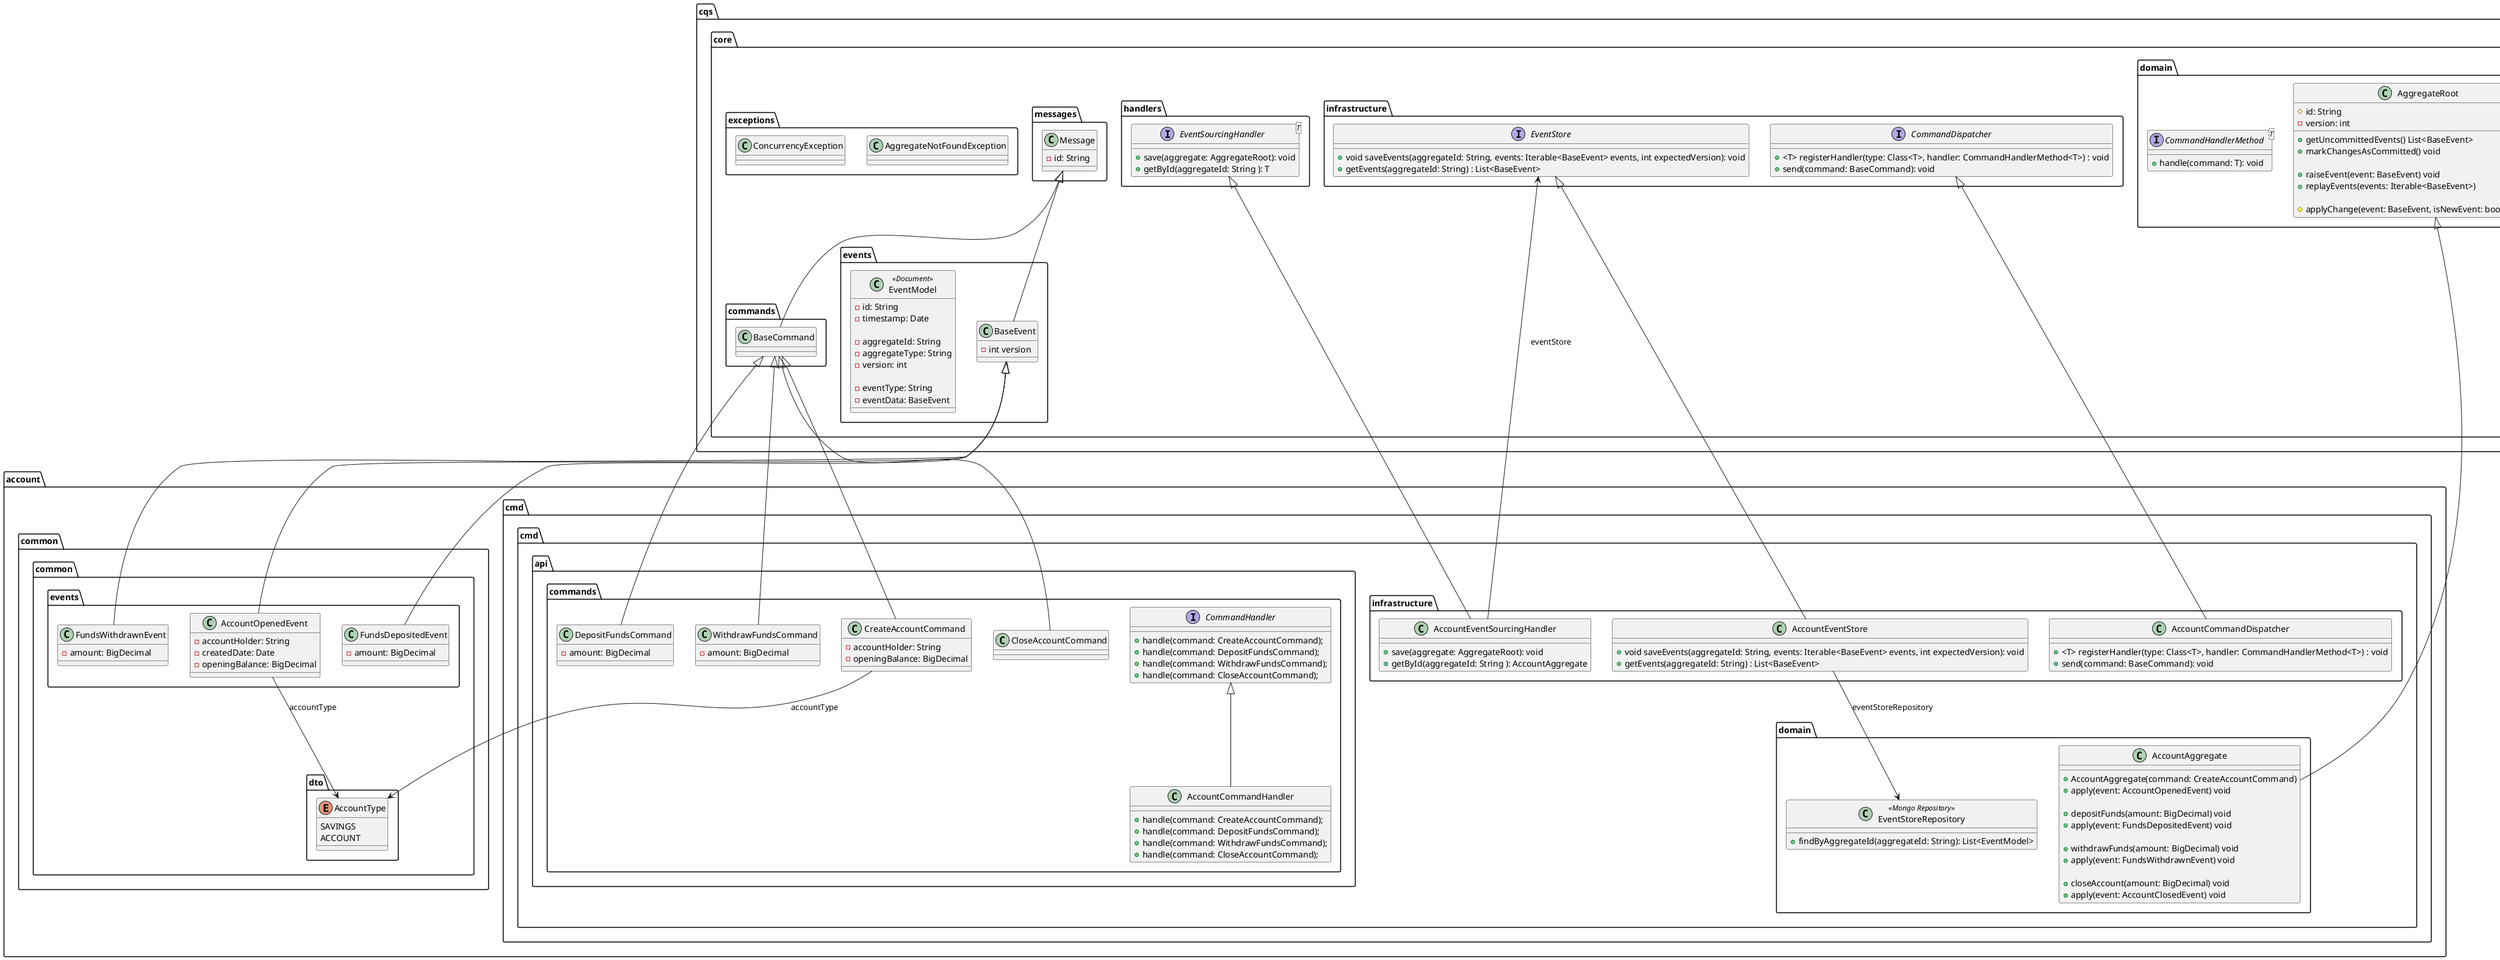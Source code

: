 @startuml "Classes"

package "cqs.core" {
    package messages {
        class Message {
            -id: String
        }
    }

    package commands {
        Message <|-- BaseCommand
        class BaseCommand {}
    }

    package domain {
        class AggregateRoot {
            #id: String 
            -version: int 

            +getUncommittedEvents() List<BaseEvent>
            +markChangesAsCommitted() void
            
            +raiseEvent(event: BaseEvent) void
            +replayEvents(events: Iterable<BaseEvent>)
            
            #applyChange(event: BaseEvent, isNewEvent: boolean) void
        }

        interface CommandHandlerMethod<T> {
            +handle(command: T): void
        }   
    }

    package events {
        Message <|-- BaseEvent
        class BaseEvent {
            -int version
        }

        class EventModel <<Document>>{
            -id: String
            -timestamp: Date 

            -aggregateId: String 
            -aggregateType: String
            -version: int 

            -eventType: String 
            -eventData: BaseEvent 
        }
    }

    package handlers {
        interface EventSourcingHandler<T> {
            +save(aggregate: AggregateRoot): void
            +getById(aggregateId: String ): T
        }
    }

    package infrastructure {
        interface CommandDispatcher {
            +<T> registerHandler(type: Class<T>, handler: CommandHandlerMethod<T>) : void
            +send(command: BaseCommand): void
        }

        interface EventStore {
            +void saveEvents(aggregateId: String, events: Iterable<BaseEvent> events, int expectedVersion): void
            +getEvents(aggregateId: String) : List<BaseEvent>
        }
    }

    package exceptions {
        class AggregateNotFoundException {
        }

        class ConcurrencyException {
        }
    }
} 


package account.cmd {
    package cmd.domain {
        AggregateRoot <|-- AccountAggregate
        class AccountAggregate {
            +AccountAggregate(command: CreateAccountCommand)
            +apply(event: AccountOpenedEvent) void

            +depositFunds(amount: BigDecimal) void
            +apply(event: FundsDepositedEvent) void

            +withdrawFunds(amount: BigDecimal) void
            +apply(event: FundsWithdrawnEvent) void

            +closeAccount(amount: BigDecimal) void
            +apply(event: AccountClosedEvent) void
        }

        class EventStoreRepository <<Mongo Repository>>{
            +findByAggregateId(aggregateId: String): List<EventModel>
        }
    }

    package cmd.infrastructure {
        CommandDispatcher <|-- AccountCommandDispatcher
        class AccountCommandDispatcher {
            +<T> registerHandler(type: Class<T>, handler: CommandHandlerMethod<T>) : void
            +send(command: BaseCommand): void
        }

        EventSourcingHandler <|-- AccountEventSourcingHandler
        class AccountEventSourcingHandler {
            +save(aggregate: AggregateRoot): void
            +getById(aggregateId: String ): AccountAggregate
        }

        AccountEventSourcingHandler --> EventStore: eventStore

        EventStore <|-- AccountEventStore
        class AccountEventStore {
            +void saveEvents(aggregateId: String, events: Iterable<BaseEvent> events, int expectedVersion): void
            +getEvents(aggregateId: String) : List<BaseEvent>
        }
        AccountEventStore --> EventStoreRepository: eventStoreRepository
    }

    package cmd.api.commands {
        interface CommandHandler {
            +handle(command: CreateAccountCommand);
            +handle(command: DepositFundsCommand);
            +handle(command: WithdrawFundsCommand);
            +handle(command: CloseAccountCommand);
        }

        CommandHandler <|-- AccountCommandHandler
        class AccountCommandHandler {
            +handle(command: CreateAccountCommand);
            +handle(command: DepositFundsCommand);
            +handle(command: WithdrawFundsCommand);
            +handle(command: CloseAccountCommand);
        }

        class CreateAccountCommand {
            -accountHolder: String
            -openingBalance: BigDecimal
        }
        BaseCommand <|-- CreateAccountCommand

        class CloseAccountCommand {
        }
        BaseCommand <|-- CloseAccountCommand

        class DepositFundsCommand {
            -amount: BigDecimal
        }
        BaseCommand <|-- DepositFundsCommand

        class WithdrawFundsCommand {
            -amount: BigDecimal
        }
        BaseCommand <|-- WithdrawFundsCommand
    }
}

package account.common {
    package common.dto {
        enum AccountType {
            SAVINGS
            ACCOUNT
        }
        CreateAccountCommand --> AccountType: accountType
    }

    package common.events {
        class AccountOpenedEvent {
            -accountHolder: String
            -createdDate: Date
            -openingBalance: BigDecimal
        }
        BaseEvent <|-- AccountOpenedEvent
        AccountOpenedEvent --> AccountType: accountType

        class FundsDepositedEvent {
            -amount: BigDecimal
        }
        BaseEvent <|-- FundsDepositedEvent

        class FundsWithdrawnEvent {
            -amount: BigDecimal
        }
        BaseEvent <|-- FundsWithdrawnEvent
    }
}

@enduml
